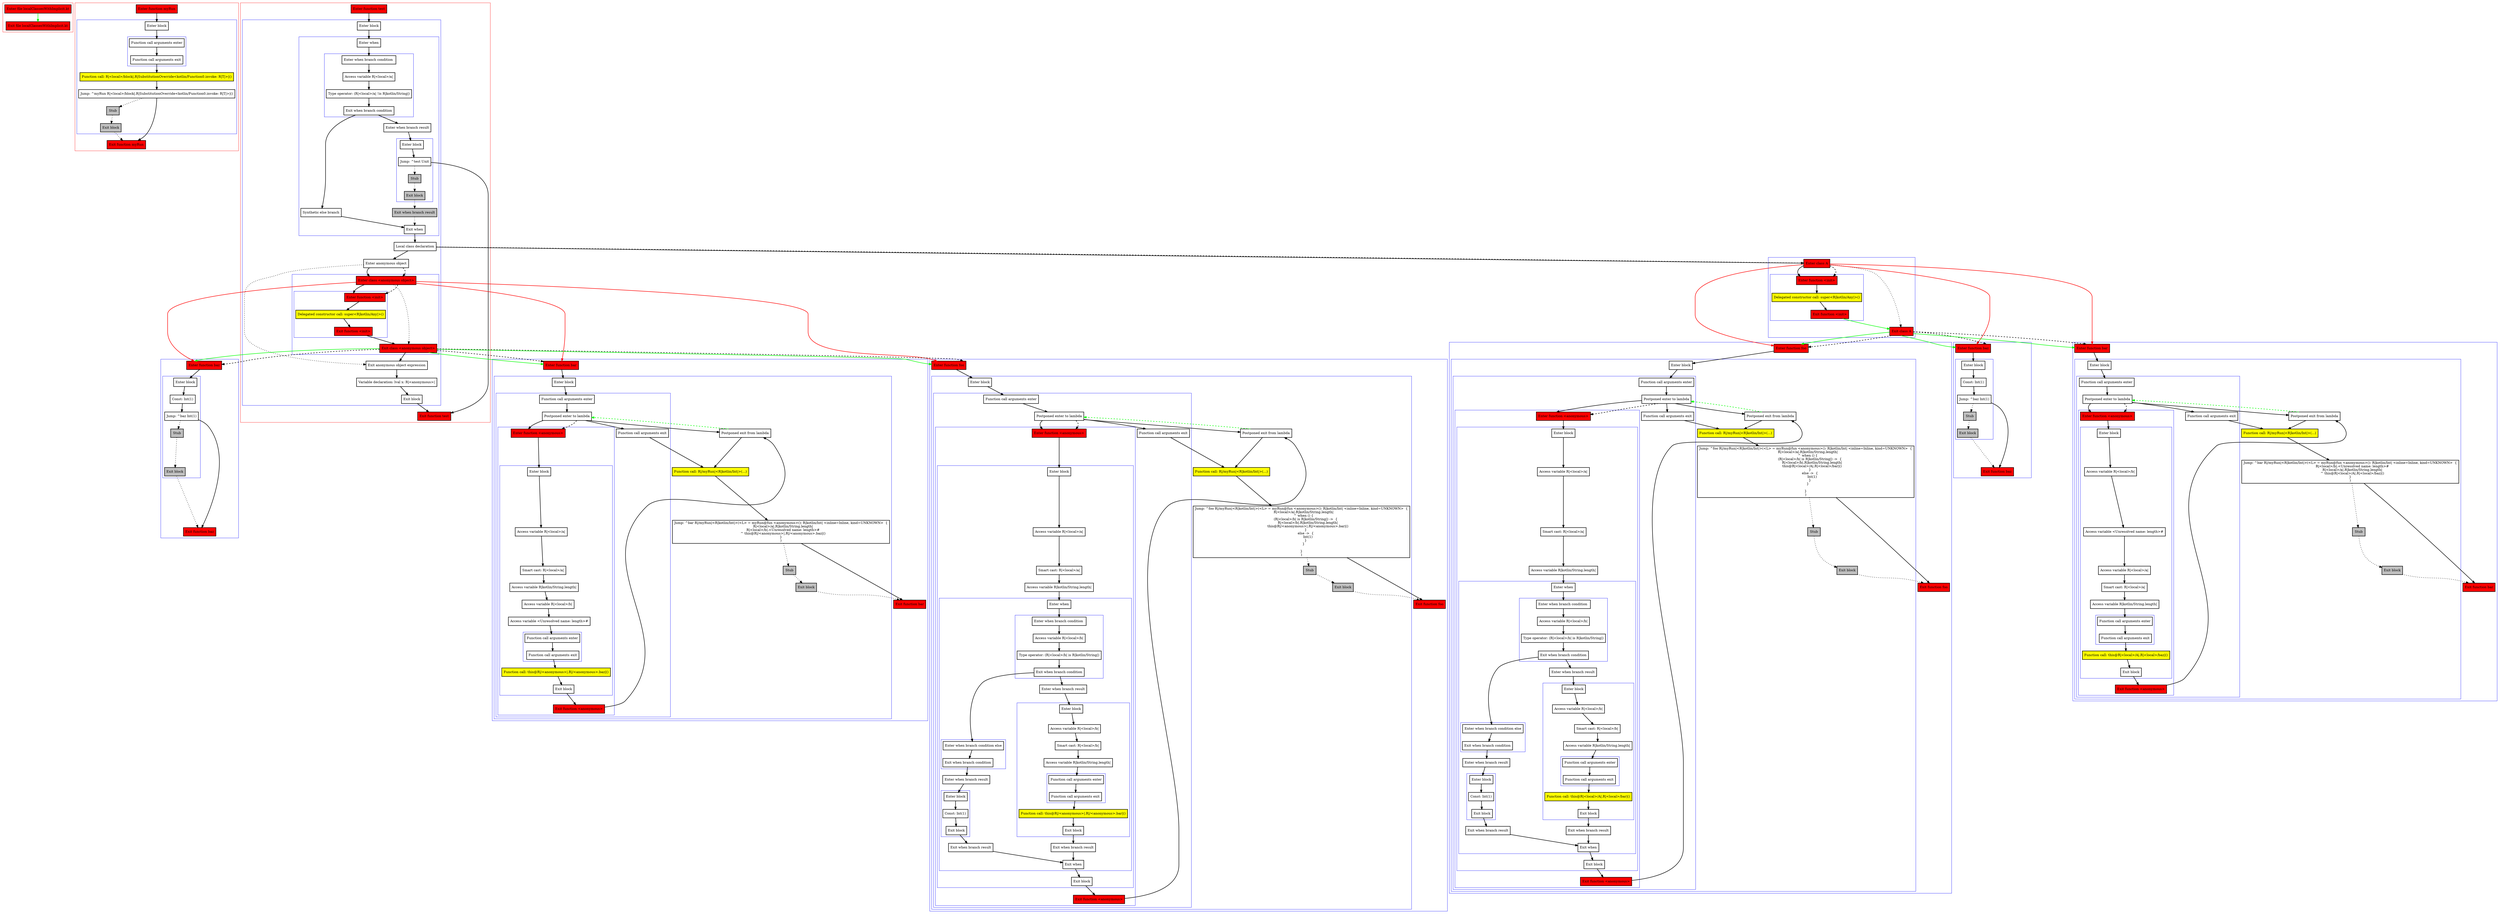 digraph localClassesWithImplicit_kt {
    graph [nodesep=3]
    node [shape=box penwidth=2]
    edge [penwidth=2]

    subgraph cluster_0 {
        color=red
        0 [label="Enter file localClassesWithImplicit.kt" style="filled" fillcolor=red];
        1 [label="Exit file localClassesWithImplicit.kt" style="filled" fillcolor=red];
    }
    0 -> {1} [color=green];

    subgraph cluster_1 {
        color=red
        2 [label="Enter function myRun" style="filled" fillcolor=red];
        subgraph cluster_2 {
            color=blue
            3 [label="Enter block"];
            subgraph cluster_3 {
                color=blue
                4 [label="Function call arguments enter"];
                5 [label="Function call arguments exit"];
            }
            6 [label="Function call: R|<local>/block|.R|SubstitutionOverride<kotlin/Function0.invoke: R|T|>|()" style="filled" fillcolor=yellow];
            7 [label="Jump: ^myRun R|<local>/block|.R|SubstitutionOverride<kotlin/Function0.invoke: R|T|>|()"];
            8 [label="Stub" style="filled" fillcolor=gray];
            9 [label="Exit block" style="filled" fillcolor=gray];
        }
        10 [label="Exit function myRun" style="filled" fillcolor=red];
    }
    2 -> {3};
    3 -> {4};
    4 -> {5};
    5 -> {6};
    6 -> {7};
    7 -> {10};
    7 -> {8} [style=dotted];
    8 -> {9} [style=dotted];
    9 -> {10} [style=dotted];

    subgraph cluster_4 {
        color=red
        11 [label="Enter function test" style="filled" fillcolor=red];
        subgraph cluster_5 {
            color=blue
            12 [label="Enter block"];
            subgraph cluster_6 {
                color=blue
                13 [label="Enter when"];
                subgraph cluster_7 {
                    color=blue
                    14 [label="Enter when branch condition "];
                    15 [label="Access variable R|<local>/a|"];
                    16 [label="Type operator: (R|<local>/a| !is R|kotlin/String|)"];
                    17 [label="Exit when branch condition"];
                }
                18 [label="Synthetic else branch"];
                19 [label="Enter when branch result"];
                subgraph cluster_8 {
                    color=blue
                    20 [label="Enter block"];
                    21 [label="Jump: ^test Unit"];
                    22 [label="Stub" style="filled" fillcolor=gray];
                    23 [label="Exit block" style="filled" fillcolor=gray];
                }
                24 [label="Exit when branch result" style="filled" fillcolor=gray];
                25 [label="Exit when"];
            }
            26 [label="Local class declaration"];
            27 [label="Enter anonymous object"];
            subgraph cluster_9 {
                color=blue
                28 [label="Enter class <anonymous object>" style="filled" fillcolor=red];
                subgraph cluster_10 {
                    color=blue
                    29 [label="Enter function <init>" style="filled" fillcolor=red];
                    30 [label="Delegated constructor call: super<R|kotlin/Any|>()" style="filled" fillcolor=yellow];
                    31 [label="Exit function <init>" style="filled" fillcolor=red];
                }
                32 [label="Exit class <anonymous object>" style="filled" fillcolor=red];
            }
            33 [label="Exit anonymous object expression"];
            34 [label="Variable declaration: lval x: R|<anonymous>|"];
            35 [label="Exit block"];
        }
        36 [label="Exit function test" style="filled" fillcolor=red];
    }
    subgraph cluster_11 {
        color=blue
        37 [label="Enter function baz" style="filled" fillcolor=red];
        subgraph cluster_12 {
            color=blue
            38 [label="Enter block"];
            39 [label="Const: Int(1)"];
            40 [label="Jump: ^baz Int(1)"];
            41 [label="Stub" style="filled" fillcolor=gray];
            42 [label="Exit block" style="filled" fillcolor=gray];
        }
        43 [label="Exit function baz" style="filled" fillcolor=red];
    }
    subgraph cluster_13 {
        color=blue
        44 [label="Enter function bar" style="filled" fillcolor=red];
        subgraph cluster_14 {
            color=blue
            45 [label="Enter block"];
            subgraph cluster_15 {
                color=blue
                46 [label="Function call arguments enter"];
                47 [label="Postponed enter to lambda"];
                subgraph cluster_16 {
                    color=blue
                    48 [label="Enter function <anonymous>" style="filled" fillcolor=red];
                    subgraph cluster_17 {
                        color=blue
                        49 [label="Enter block"];
                        50 [label="Access variable R|<local>/a|"];
                        51 [label="Smart cast: R|<local>/a|"];
                        52 [label="Access variable R|kotlin/String.length|"];
                        53 [label="Access variable R|<local>/b|"];
                        54 [label="Access variable <Unresolved name: length>#"];
                        subgraph cluster_18 {
                            color=blue
                            55 [label="Function call arguments enter"];
                            56 [label="Function call arguments exit"];
                        }
                        57 [label="Function call: this@R|/<anonymous>|.R|/<anonymous>.baz|()" style="filled" fillcolor=yellow];
                        58 [label="Exit block"];
                    }
                    59 [label="Exit function <anonymous>" style="filled" fillcolor=red];
                }
                60 [label="Function call arguments exit"];
            }
            61 [label="Postponed exit from lambda"];
            62 [label="Function call: R|/myRun|<R|kotlin/Int|>(...)" style="filled" fillcolor=yellow];
            63 [label="Jump: ^bar R|/myRun|<R|kotlin/Int|>(<L> = myRun@fun <anonymous>(): R|kotlin/Int| <inline=Inline, kind=UNKNOWN>  {
    R|<local>/a|.R|kotlin/String.length|
    R|<local>/b|.<Unresolved name: length>#
    ^ this@R|/<anonymous>|.R|/<anonymous>.baz|()
}
)"];
            64 [label="Stub" style="filled" fillcolor=gray];
            65 [label="Exit block" style="filled" fillcolor=gray];
        }
        66 [label="Exit function bar" style="filled" fillcolor=red];
    }
    subgraph cluster_19 {
        color=blue
        67 [label="Enter function foo" style="filled" fillcolor=red];
        subgraph cluster_20 {
            color=blue
            68 [label="Enter block"];
            subgraph cluster_21 {
                color=blue
                69 [label="Function call arguments enter"];
                70 [label="Postponed enter to lambda"];
                subgraph cluster_22 {
                    color=blue
                    71 [label="Enter function <anonymous>" style="filled" fillcolor=red];
                    subgraph cluster_23 {
                        color=blue
                        72 [label="Enter block"];
                        73 [label="Access variable R|<local>/a|"];
                        74 [label="Smart cast: R|<local>/a|"];
                        75 [label="Access variable R|kotlin/String.length|"];
                        subgraph cluster_24 {
                            color=blue
                            76 [label="Enter when"];
                            subgraph cluster_25 {
                                color=blue
                                77 [label="Enter when branch condition "];
                                78 [label="Access variable R|<local>/b|"];
                                79 [label="Type operator: (R|<local>/b| is R|kotlin/String|)"];
                                80 [label="Exit when branch condition"];
                            }
                            subgraph cluster_26 {
                                color=blue
                                81 [label="Enter when branch condition else"];
                                82 [label="Exit when branch condition"];
                            }
                            83 [label="Enter when branch result"];
                            subgraph cluster_27 {
                                color=blue
                                84 [label="Enter block"];
                                85 [label="Const: Int(1)"];
                                86 [label="Exit block"];
                            }
                            87 [label="Exit when branch result"];
                            88 [label="Enter when branch result"];
                            subgraph cluster_28 {
                                color=blue
                                89 [label="Enter block"];
                                90 [label="Access variable R|<local>/b|"];
                                91 [label="Smart cast: R|<local>/b|"];
                                92 [label="Access variable R|kotlin/String.length|"];
                                subgraph cluster_29 {
                                    color=blue
                                    93 [label="Function call arguments enter"];
                                    94 [label="Function call arguments exit"];
                                }
                                95 [label="Function call: this@R|/<anonymous>|.R|/<anonymous>.bar|()" style="filled" fillcolor=yellow];
                                96 [label="Exit block"];
                            }
                            97 [label="Exit when branch result"];
                            98 [label="Exit when"];
                        }
                        99 [label="Exit block"];
                    }
                    100 [label="Exit function <anonymous>" style="filled" fillcolor=red];
                }
                101 [label="Function call arguments exit"];
            }
            102 [label="Postponed exit from lambda"];
            103 [label="Function call: R|/myRun|<R|kotlin/Int|>(...)" style="filled" fillcolor=yellow];
            104 [label="Jump: ^foo R|/myRun|<R|kotlin/Int|>(<L> = myRun@fun <anonymous>(): R|kotlin/Int| <inline=Inline, kind=UNKNOWN>  {
    R|<local>/a|.R|kotlin/String.length|
    ^ when () {
        (R|<local>/b| is R|kotlin/String|) ->  {
            R|<local>/b|.R|kotlin/String.length|
            this@R|/<anonymous>|.R|/<anonymous>.bar|()
        }
        else ->  {
            Int(1)
        }
    }

}
)"];
            105 [label="Stub" style="filled" fillcolor=gray];
            106 [label="Exit block" style="filled" fillcolor=gray];
        }
        107 [label="Exit function foo" style="filled" fillcolor=red];
    }
    subgraph cluster_30 {
        color=blue
        108 [label="Enter class A" style="filled" fillcolor=red];
        subgraph cluster_31 {
            color=blue
            109 [label="Enter function <init>" style="filled" fillcolor=red];
            110 [label="Delegated constructor call: super<R|kotlin/Any|>()" style="filled" fillcolor=yellow];
            111 [label="Exit function <init>" style="filled" fillcolor=red];
        }
        112 [label="Exit class A" style="filled" fillcolor=red];
    }
    subgraph cluster_32 {
        color=blue
        113 [label="Enter function baz" style="filled" fillcolor=red];
        subgraph cluster_33 {
            color=blue
            114 [label="Enter block"];
            115 [label="Const: Int(1)"];
            116 [label="Jump: ^baz Int(1)"];
            117 [label="Stub" style="filled" fillcolor=gray];
            118 [label="Exit block" style="filled" fillcolor=gray];
        }
        119 [label="Exit function baz" style="filled" fillcolor=red];
    }
    subgraph cluster_34 {
        color=blue
        120 [label="Enter function bar" style="filled" fillcolor=red];
        subgraph cluster_35 {
            color=blue
            121 [label="Enter block"];
            subgraph cluster_36 {
                color=blue
                122 [label="Function call arguments enter"];
                123 [label="Postponed enter to lambda"];
                subgraph cluster_37 {
                    color=blue
                    124 [label="Enter function <anonymous>" style="filled" fillcolor=red];
                    subgraph cluster_38 {
                        color=blue
                        125 [label="Enter block"];
                        126 [label="Access variable R|<local>/b|"];
                        127 [label="Access variable <Unresolved name: length>#"];
                        128 [label="Access variable R|<local>/a|"];
                        129 [label="Smart cast: R|<local>/a|"];
                        130 [label="Access variable R|kotlin/String.length|"];
                        subgraph cluster_39 {
                            color=blue
                            131 [label="Function call arguments enter"];
                            132 [label="Function call arguments exit"];
                        }
                        133 [label="Function call: this@R|<local>/A|.R|<local>/baz|()" style="filled" fillcolor=yellow];
                        134 [label="Exit block"];
                    }
                    135 [label="Exit function <anonymous>" style="filled" fillcolor=red];
                }
                136 [label="Function call arguments exit"];
            }
            137 [label="Postponed exit from lambda"];
            138 [label="Function call: R|/myRun|<R|kotlin/Int|>(...)" style="filled" fillcolor=yellow];
            139 [label="Jump: ^bar R|/myRun|<R|kotlin/Int|>(<L> = myRun@fun <anonymous>(): R|kotlin/Int| <inline=Inline, kind=UNKNOWN>  {
    R|<local>/b|.<Unresolved name: length>#
    R|<local>/a|.R|kotlin/String.length|
    ^ this@R|<local>/A|.R|<local>/baz|()
}
)"];
            140 [label="Stub" style="filled" fillcolor=gray];
            141 [label="Exit block" style="filled" fillcolor=gray];
        }
        142 [label="Exit function bar" style="filled" fillcolor=red];
    }
    subgraph cluster_40 {
        color=blue
        143 [label="Enter function foo" style="filled" fillcolor=red];
        subgraph cluster_41 {
            color=blue
            144 [label="Enter block"];
            subgraph cluster_42 {
                color=blue
                145 [label="Function call arguments enter"];
                146 [label="Postponed enter to lambda"];
                subgraph cluster_43 {
                    color=blue
                    147 [label="Enter function <anonymous>" style="filled" fillcolor=red];
                    subgraph cluster_44 {
                        color=blue
                        148 [label="Enter block"];
                        149 [label="Access variable R|<local>/a|"];
                        150 [label="Smart cast: R|<local>/a|"];
                        151 [label="Access variable R|kotlin/String.length|"];
                        subgraph cluster_45 {
                            color=blue
                            152 [label="Enter when"];
                            subgraph cluster_46 {
                                color=blue
                                153 [label="Enter when branch condition "];
                                154 [label="Access variable R|<local>/b|"];
                                155 [label="Type operator: (R|<local>/b| is R|kotlin/String|)"];
                                156 [label="Exit when branch condition"];
                            }
                            subgraph cluster_47 {
                                color=blue
                                157 [label="Enter when branch condition else"];
                                158 [label="Exit when branch condition"];
                            }
                            159 [label="Enter when branch result"];
                            subgraph cluster_48 {
                                color=blue
                                160 [label="Enter block"];
                                161 [label="Const: Int(1)"];
                                162 [label="Exit block"];
                            }
                            163 [label="Exit when branch result"];
                            164 [label="Enter when branch result"];
                            subgraph cluster_49 {
                                color=blue
                                165 [label="Enter block"];
                                166 [label="Access variable R|<local>/b|"];
                                167 [label="Smart cast: R|<local>/b|"];
                                168 [label="Access variable R|kotlin/String.length|"];
                                subgraph cluster_50 {
                                    color=blue
                                    169 [label="Function call arguments enter"];
                                    170 [label="Function call arguments exit"];
                                }
                                171 [label="Function call: this@R|<local>/A|.R|<local>/bar|()" style="filled" fillcolor=yellow];
                                172 [label="Exit block"];
                            }
                            173 [label="Exit when branch result"];
                            174 [label="Exit when"];
                        }
                        175 [label="Exit block"];
                    }
                    176 [label="Exit function <anonymous>" style="filled" fillcolor=red];
                }
                177 [label="Function call arguments exit"];
            }
            178 [label="Postponed exit from lambda"];
            179 [label="Function call: R|/myRun|<R|kotlin/Int|>(...)" style="filled" fillcolor=yellow];
            180 [label="Jump: ^foo R|/myRun|<R|kotlin/Int|>(<L> = myRun@fun <anonymous>(): R|kotlin/Int| <inline=Inline, kind=UNKNOWN>  {
    R|<local>/a|.R|kotlin/String.length|
    ^ when () {
        (R|<local>/b| is R|kotlin/String|) ->  {
            R|<local>/b|.R|kotlin/String.length|
            this@R|<local>/A|.R|<local>/bar|()
        }
        else ->  {
            Int(1)
        }
    }

}
)"];
            181 [label="Stub" style="filled" fillcolor=gray];
            182 [label="Exit block" style="filled" fillcolor=gray];
        }
        183 [label="Exit function foo" style="filled" fillcolor=red];
    }
    11 -> {12};
    12 -> {13};
    13 -> {14};
    14 -> {15};
    15 -> {16};
    16 -> {17};
    17 -> {18 19};
    18 -> {25};
    19 -> {20};
    20 -> {21};
    21 -> {36};
    21 -> {22} [style=dotted];
    22 -> {23} [style=dotted];
    23 -> {24} [style=dotted];
    24 -> {25} [style=dotted];
    25 -> {26};
    26 -> {27 108};
    26 -> {108} [style=dashed];
    27 -> {28};
    27 -> {33} [style=dotted];
    27 -> {28} [style=dashed];
    28 -> {29};
    28 -> {37 44 67} [color=red];
    28 -> {32} [style=dotted];
    28 -> {29} [style=dashed];
    29 -> {30};
    30 -> {31};
    31 -> {32};
    32 -> {33};
    32 -> {37 44 67} [color=green];
    32 -> {37 44 67} [style=dashed];
    33 -> {34};
    34 -> {35};
    35 -> {36};
    37 -> {38};
    38 -> {39};
    39 -> {40};
    40 -> {43};
    40 -> {41} [style=dotted];
    41 -> {42} [style=dotted];
    42 -> {43} [style=dotted];
    44 -> {45};
    45 -> {46};
    46 -> {47};
    47 -> {48 60 61};
    47 -> {48} [style=dashed];
    48 -> {49};
    49 -> {50};
    50 -> {51};
    51 -> {52};
    52 -> {53};
    53 -> {54};
    54 -> {55};
    55 -> {56};
    56 -> {57};
    57 -> {58};
    58 -> {59};
    59 -> {61};
    60 -> {62};
    61 -> {62};
    61 -> {47} [color=green style=dashed];
    62 -> {63};
    63 -> {66};
    63 -> {64} [style=dotted];
    64 -> {65} [style=dotted];
    65 -> {66} [style=dotted];
    67 -> {68};
    68 -> {69};
    69 -> {70};
    70 -> {71 101 102};
    70 -> {71} [style=dashed];
    71 -> {72};
    72 -> {73};
    73 -> {74};
    74 -> {75};
    75 -> {76};
    76 -> {77};
    77 -> {78};
    78 -> {79};
    79 -> {80};
    80 -> {81 88};
    81 -> {82};
    82 -> {83};
    83 -> {84};
    84 -> {85};
    85 -> {86};
    86 -> {87};
    87 -> {98};
    88 -> {89};
    89 -> {90};
    90 -> {91};
    91 -> {92};
    92 -> {93};
    93 -> {94};
    94 -> {95};
    95 -> {96};
    96 -> {97};
    97 -> {98};
    98 -> {99};
    99 -> {100};
    100 -> {102};
    101 -> {103};
    102 -> {103};
    102 -> {70} [color=green style=dashed];
    103 -> {104};
    104 -> {107};
    104 -> {105} [style=dotted];
    105 -> {106} [style=dotted];
    106 -> {107} [style=dotted];
    108 -> {109};
    108 -> {113 120 143} [color=red];
    108 -> {112} [style=dotted];
    108 -> {109} [style=dashed];
    109 -> {110};
    110 -> {111};
    111 -> {112} [color=green];
    112 -> {113 120 143} [color=green];
    112 -> {113 120 143} [style=dashed];
    113 -> {114};
    114 -> {115};
    115 -> {116};
    116 -> {119};
    116 -> {117} [style=dotted];
    117 -> {118} [style=dotted];
    118 -> {119} [style=dotted];
    120 -> {121};
    121 -> {122};
    122 -> {123};
    123 -> {124 136 137};
    123 -> {124} [style=dashed];
    124 -> {125};
    125 -> {126};
    126 -> {127};
    127 -> {128};
    128 -> {129};
    129 -> {130};
    130 -> {131};
    131 -> {132};
    132 -> {133};
    133 -> {134};
    134 -> {135};
    135 -> {137};
    136 -> {138};
    137 -> {138};
    137 -> {123} [color=green style=dashed];
    138 -> {139};
    139 -> {142};
    139 -> {140} [style=dotted];
    140 -> {141} [style=dotted];
    141 -> {142} [style=dotted];
    143 -> {144};
    144 -> {145};
    145 -> {146};
    146 -> {147 177 178};
    146 -> {147} [style=dashed];
    147 -> {148};
    148 -> {149};
    149 -> {150};
    150 -> {151};
    151 -> {152};
    152 -> {153};
    153 -> {154};
    154 -> {155};
    155 -> {156};
    156 -> {157 164};
    157 -> {158};
    158 -> {159};
    159 -> {160};
    160 -> {161};
    161 -> {162};
    162 -> {163};
    163 -> {174};
    164 -> {165};
    165 -> {166};
    166 -> {167};
    167 -> {168};
    168 -> {169};
    169 -> {170};
    170 -> {171};
    171 -> {172};
    172 -> {173};
    173 -> {174};
    174 -> {175};
    175 -> {176};
    176 -> {178};
    177 -> {179};
    178 -> {179};
    178 -> {146} [color=green style=dashed];
    179 -> {180};
    180 -> {183};
    180 -> {181} [style=dotted];
    181 -> {182} [style=dotted];
    182 -> {183} [style=dotted];

}
